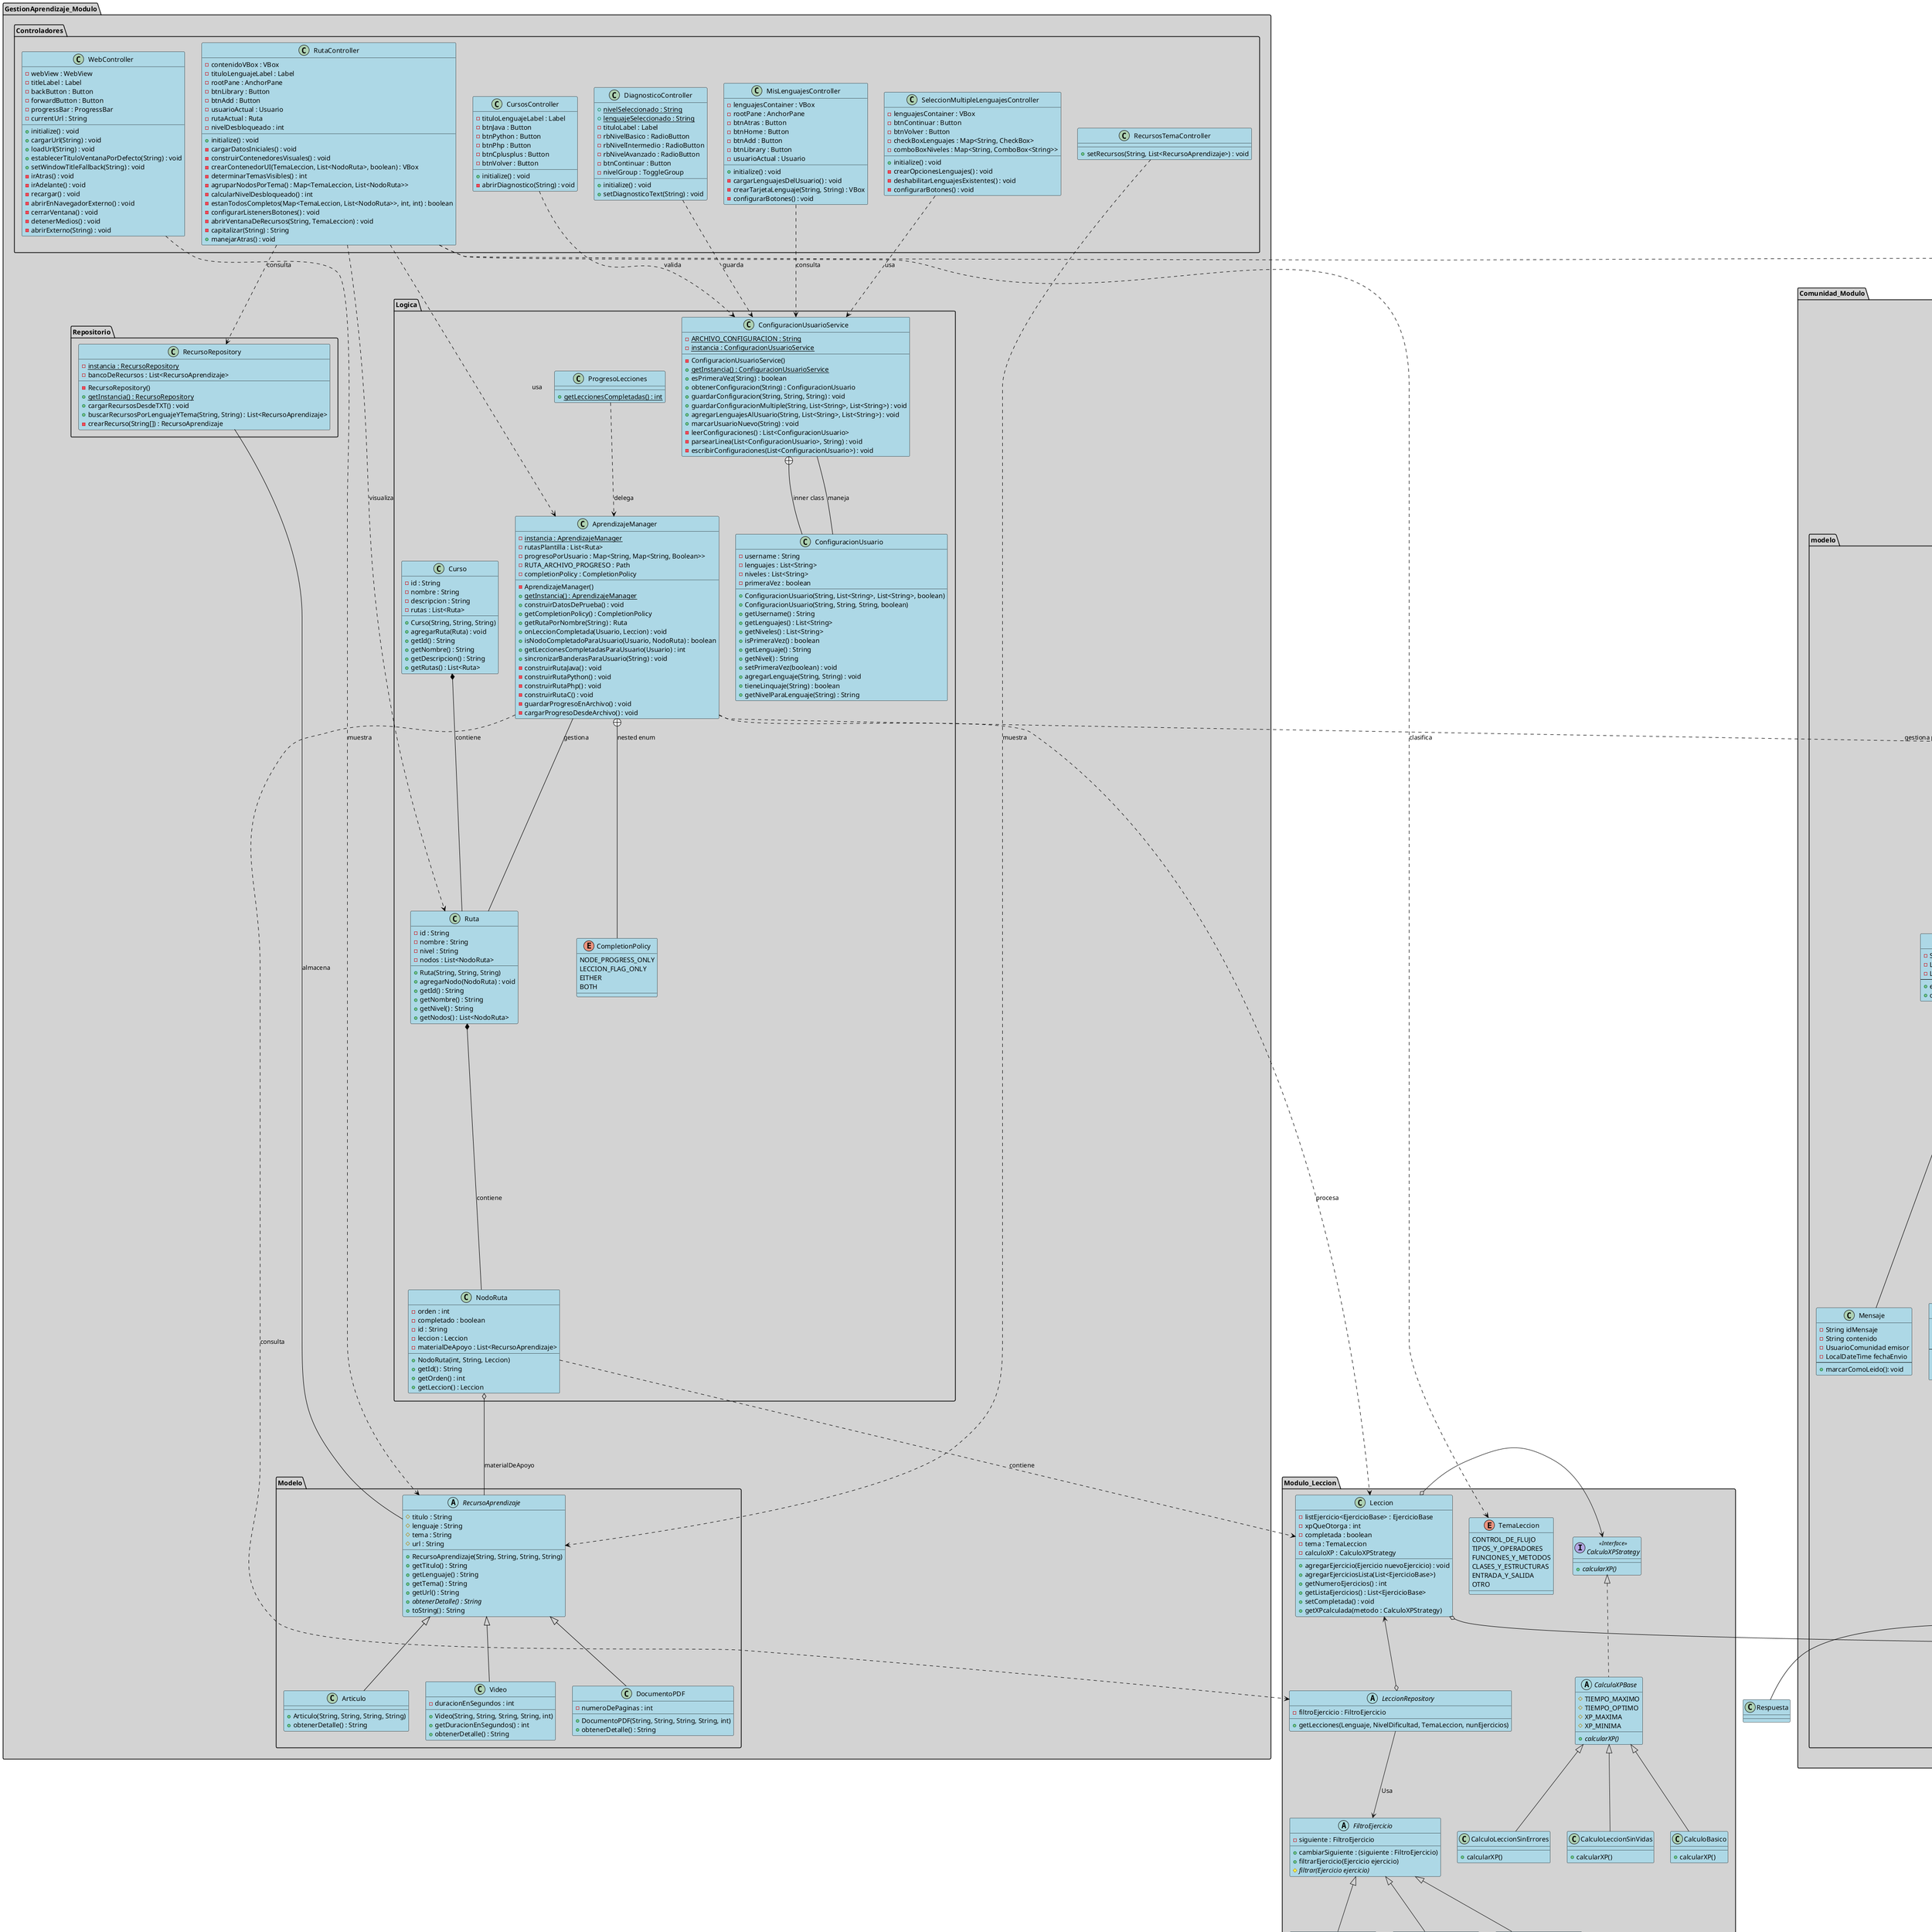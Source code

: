 @startuml
'https://plantuml.com/class-diagram

'Modulo de Ejercicio'
package "EjerciciosIteractivos_Modulo.Logic" {
    ' Interfaces
    interface EvaluadorRespuestas {
        + evaluarRespuestas(ArrayList<Respuesta>): ResultadoDeEvaluacion
    }

    interface Respuesta {
        + getRespuesta(): Object
    }

    ' Enums
    enum NivelDificultad {
        PRINCIPIANTE
        BASICO
        INTERMEDIO
        AVANZADO
        EXPERTO
        --
        + getDescripcion(): String
    }

    enum Lenguaje {
        JAVA
        PYTHON
        C
        PHP
    }

    ' Clases de Evaluación
    class ResultadoDeEvaluacion {
        - porcentajeDeAcerto: double
        --
        + ResultadoDeEvaluacion(porcentajeDeAcerto: double)
        + getPorcentajeDeAcerto(): double
    }

    class RespuestaString {
        - respuesta: String
        --
        + RespuestaString(respuesta: String)
        + getRespuesta(): Object
    }

    ' Clases de Ejercicios
    abstract class EjercicioBase {
        # instruccion: String
        # respuestasCorrectas: ArrayList<String>
        # nivelDificultad: NivelDificultad
        # lenguaje: Lenguaje
        # temaLeccion: TemaLeccion
        --
        + EjercicioBase(instruccion, respuestasCorrectas, nivelDificultad, lenguaje, temaLeccion)
        + getInstruccion(): String
        + getNivel(): NivelDificultad
        + getLenguaje(): Lenguaje
        + getTemaLeccion(): TemaLeccion
        + {abstract} evaluarRespuestas(ArrayList<Respuesta>): ResultadoDeEvaluacion
    }

    class EjercicioSeleccion {
        - opcionesDeSeleccion: ArrayList<String>
        --
        + getListOpciones(): ArrayList<String>
        + getOpcion(numOpcion: int): String
        + obtenerRespuestasCorrectas(): ArrayList<String>
        + evaluarRespuestas(ArrayList<Respuesta>): ResultadoDeEvaluacion
        + getLenguajeEjercicio(): String
    }

    class EjercicioSeleccionBuilder {
        - instruccion: String
        - opcionesDeSeleccion: ArrayList<String>
        - respuestasCorrectas: ArrayList<String>
        - nivelDificultad: NivelDificultad
        - lenguaje: Lenguaje
        - temaLeccion: TemaLeccion
        --
        + conInstruccion(instruccion: String): Builder
        + conOpcion(opcion: String): Builder
        + conOpciones(opciones: ArrayList<String>): Builder
        + conRespuestaCorrecta(respuestaCorrecta: String): Builder
        + conRespuestasCorrectas(respuestasCorrectas: ArrayList<String>): Builder
        + conNivel(nivelDificultad: NivelDificultad): Builder
        + conLenguaje(lenguaje: Lenguaje): Builder
        + conTema(temaLeccion: TemaLeccion): Builder
        + construir(): EjercicioSeleccion
    }

    class EjercicioCompletarCodigo {
        - codigoIncompleto: String
        - partesFaltantes: ArrayList<String>
        - respuestasEsperadas: ArrayList<String>
        - partesDelCodigoIncompleto: String
        --
        - generarPartesDelCodigo(codigoIncompleto: String, bandera: String): void
        + obtenerPartesDelCodigoIncompleto():ArrayList<String>
        + obtenerCodigoIncompleto(): String
        + obtenerPartesFaltantes(): ArrayList<String>
        + obtenerRespuestasEsperadas(): ArrayList<String>
        + obtenerNumeroPartesFaltantes(): int
        + getLenguajeEjercicio(): String
        + evaluarRespuestas(ArrayList<Respuesta>): ResultadoDeEvaluacion
    }

    class EjercicioCompletarCodigoBuilder {
        - instruccion: String
        - codigoIncompleto: String
        - partesFaltantes: ArrayList<String>
        - respuestasEsperadas: ArrayList<String>
        - nivelDificultad: NivelDificultad
        - lenguaje: Lenguaje
        - temaLeccion: TemaLeccion
        --
        + conInstruccion(instruccion: String): Builder
        + conCodigoIncompleto(codigoIncompleto: String): Builder
        + conParteFaltante(parteFaltante: String): Builder
        + conPartesFaltantes(partesFaltantes: ArrayList<String>): Builder
        + conRespuestaEsperada(respuestaEsperada: String): Builder
        + conRespuestasEsperadas(respuestasEsperadas: ArrayList<String>): Builder
        + conNivel(nivelDificultad: NivelDificultad): Builder
        + conLenguaje(lenguaje: Lenguaje): Builder
        + conTema(temaLeccion: TemaLeccion): Builder
        + construir(): EjercicioCompletarCodigo
    }

    class EjercicioEmparejar {
        - columnaIzquierda ArrayList<String>
        - columnaDerecha ArrayList<String>
        --
        + obtenerColumnaIzquierda():
        + obtenerColumnaDerecha():
        + obtenerNumeroParejas():
        + obtenerRespuestasCorrectas():
        + getLenguajeEjercicio(): String
        + evaluarRespuestas(ArrayList<Respuesta>): ResultadoDeEvaluacion
    }
    class EjercicioEmparejarBuilder{
        - instruccion: String
        - columnaIzquierda: ArrayList<String>
        - columnaDerecha: ArrayList<String>
        - respuestasCorrectas: ArrayList<String>
        - nivelDificultad: NivelDificultad
        - lenguaje: Lenguaje
        - temaLeccion: TemaLeccion
        --
        + conInstruccion(instruccion: String): Builder
        + conOpcionIzquierda(opcion: String): Builder
        + conOpcionesIzquierda(opciones: ArrayList<String>): Builder
        + conOpcionDerecha(opcion: String): Builder
        + conOpcionesDerecha(opciones: ArrayList<String>): Builder
        + conRespuestaCorrecta(respuestaCorrecta: String): Builder
        + conRespuestasCorrectas(respuestasCorrectas: ArrayList<String>): Builder
        + conNivel(nivelDificultad: NivelDificultad): Builder
        + conLenguaje(lenguaje: Lenguaje): Builder
        + conTema(temaLeccion: TemaLeccion): Builder
        + construir(): EjercicioEmparejar
    }




' Relaciones de Implementación (Dependencia)
EjercicioBase ..|> EvaluadorRespuestas
RespuestaString ..|> Respuesta

' Relaciones de Herencia (Dependencia)
EjercicioSeleccion --|> EjercicioBase
EjercicioCompletarCodigo --|> EjercicioBase
EjercicioEmparejar --|> EjercicioBase

' Relaciones de Composición (Composición fuerte - ciclo de vida compartido)
EjercicioBase --> NivelDificultad : "tiene"
EjercicioBase --> Lenguaje : "tiene"


' Relaciones de Asociación (Uso temporal)
EvaluadorRespuestas ..> Respuesta : "evalúa"
EvaluadorRespuestas ..> ResultadoDeEvaluacion : "retorna"

' Relaciones de Builder (Asociación de creación)
EjercicioSeleccionBuilder ..> EjercicioSeleccion : "construye"
EjercicioCompletarCodigoBuilder ..> EjercicioCompletarCodigo : "construye"
EjercicioEmparejarBuilder ..> EjercicioEmparejar : "construye"
}

'Mdulo Lecciones'

package Modulo_Leccion{

    class Leccion{
        - listEjercicio<EjercicioBase> : EjercicioBase
        - xpQueOtorga : int
        - completada : boolean
        - tema : TemaLeccion
        - calculoXP : CalculoXPStrategy
        + agregarEjercicio(Ejercicio nuevoEjercicio) : void
        + agregarEjerciciosLista(List<EjercicioBase>)
        + getNumeroEjercicios() : int
        + getListaEjercicios() : List<EjercicioBase>
        + setCompletada() : void
        + getXPcalculada(metodo : CalculoXPStrategy)
    }

    abstract class LeccionRepository{
    - filtroEjercicio : FiltroEjercicio
    + getLecciones(Lenguaje, NivelDificultad, TemaLeccion, nunEjercicios)
    }
    abstract class FiltroEjercicio{
    - siguiente : FiltroEjercicio
    + cambiarSiguiente : (siguiente : FiltroEjercicio)
    + filtrarEjercicio(Ejercicio ejercicio)
    # {abstract} filtrar(Ejercicio ejercicio)
    }


    enum TemaLeccion {
        CONTROL_DE_FLUJO
        TIPOS_Y_OPERADORES
        FUNCIONES_Y_METODOS
        CLASES_Y_ESTRUCTURAS
        ENTRADA_Y_SALIDA
        OTRO
    }

    interface CalculoXPStrategy <<Interface>>{
    + {abstract} calcularXP()
    }

    class CalculoBasico{
    + calcularXP()
    }
    class CalculoLeccionSinErrores{
    + calcularXP()
    }
    class CalculoLeccionSinVidas{

    + calcularXP()
    }


    class FiltroPorTema{
    + filtrar(Ejercicio ejercicio)
    }
    class FiltroPorDificultad{
    + filtrar(Ejercicio ejercicio)
    }

    class FiltroPorLenguaje{
    + filtrar(Ejercicio ejercicio)
    }

    abstract class CalculoXPBase{
        # TIEMPO_MAXIMO
        # TIEMPO_OPTIMO
        # XP_MAXIMA
        # XP_MINIMA
        + {abstract}calcularXP()
    }


      'Refactor
      CalculoXPBase ..U|> CalculoXPStrategy

    'Relaciones :
    LeccionRepository o--U> Leccion
    LeccionRepository --> FiltroEjercicio : "Usa"
    'Leccion --> TemaLeccion
    'Patron ChainOfResponsibility
    FiltroPorTema --U|> FiltroEjercicio
    FiltroPorDificultad --U|> FiltroEjercicio
    FiltroPorLenguaje --U|> FiltroEjercicio
    'Patron Strategy
    Leccion o--R> CalculoXPStrategy
    CalculoBasico --u|> CalculoXPBase
    CalculoLeccionSinErrores --u|> CalculoXPBase
    CalculoLeccionSinVidas --u|> CalculoXPBase

}

'Modulo Ruta'
skinparam class {
    BackgroundColor lightblue
    BorderColor black
    ArrowColor black
}
skinparam package {
    BackgroundColor lightgray
    BorderColor black
}

package "GestionAprendizaje_Modulo.Modelo" {
    abstract class RecursoAprendizaje {
        # titulo : String
        # lenguaje : String
        # tema : String
        # url : String
        + RecursoAprendizaje(String, String, String, String)
        + getTitulo() : String
        + getLenguaje() : String
        + getTema() : String
        + getUrl() : String
        + {abstract} obtenerDetalle() : String
        + toString() : String
    }

    class Video {
        - duracionEnSegundos : int
        + Video(String, String, String, String, int)
        + getDuracionEnSegundos() : int
        + obtenerDetalle() : String
    }

    class DocumentoPDF {
        - numeroDePaginas : int
        + DocumentoPDF(String, String, String, String, int)
        + obtenerDetalle() : String
    }

    class Articulo {
        + Articulo(String, String, String, String)
        + obtenerDetalle() : String
    }
}

package "GestionAprendizaje_Modulo.Repositorio" {
    class RecursoRepository {
        - {static} instancia : RecursoRepository
        - bancoDeRecursos : List<RecursoAprendizaje>
        - RecursoRepository()
        + {static} getInstancia() : RecursoRepository
        + cargarRecursosDesdeTXT() : void
        + buscarRecursosPorLenguajeYTema(String, String) : List<RecursoAprendizaje>
        - crearRecurso(String[]) : RecursoAprendizaje
    }
}

package "GestionAprendizaje_Modulo.Logica" {
    class Curso {
        - id : String
        - nombre : String
        - descripcion : String
        - rutas : List<Ruta>
        + Curso(String, String, String)
        + agregarRuta(Ruta) : void
        + getId() : String
        + getNombre() : String
        + getDescripcion() : String
        + getRutas() : List<Ruta>
    }

    class Ruta {
        - id : String
        - nombre : String
        - nivel : String
        - nodos : List<NodoRuta>
        + Ruta(String, String, String)
        + agregarNodo(NodoRuta) : void
        + getId() : String
        + getNombre() : String
        + getNivel() : String
        + getNodos() : List<NodoRuta>
    }

    class NodoRuta {
        - orden : int
        - completado : boolean
        - id : String
        - leccion : Leccion
        - materialDeApoyo : List<RecursoAprendizaje>
        + NodoRuta(int, String, Leccion)
        + getId() : String
        + getOrden() : int
        + getLeccion() : Leccion
    }

    class AprendizajeManager {
        - {static} instancia : AprendizajeManager
        - rutasPlantilla : List<Ruta>
        - progresoPorUsuario : Map<String, Map<String, Boolean>>
        - RUTA_ARCHIVO_PROGRESO : Path
        - completionPolicy : CompletionPolicy
        - AprendizajeManager()
        + {static} getInstancia() : AprendizajeManager
        + construirDatosDePrueba() : void
        + getCompletionPolicy() : CompletionPolicy
        + getRutaPorNombre(String) : Ruta
        + onLeccionCompletada(Usuario, Leccion) : void
        + isNodoCompletadoParaUsuario(Usuario, NodoRuta) : boolean
        + getLeccionesCompletadasParaUsuario(Usuario) : int
        + sincronizarBanderasParaUsuario(String) : void
        - construirRutaJava() : void
        - construirRutaPython() : void
        - construirRutaPhp() : void
        - construirRutaC() : void
        - guardarProgresoEnArchivo() : void
        - cargarProgresoDesdeArchivo() : void
    }

    enum CompletionPolicy {
        NODE_PROGRESS_ONLY
        LECCION_FLAG_ONLY
        EITHER
        BOTH
    }

    class ProgresoLecciones {
        + {static} getLeccionesCompletadas() : int
    }

    class ConfiguracionUsuarioService {
        - {static} ARCHIVO_CONFIGURACION : String
        - {static} instancia : ConfiguracionUsuarioService
        - ConfiguracionUsuarioService()
        + {static} getInstancia() : ConfiguracionUsuarioService
        + esPrimeraVez(String) : boolean
        + obtenerConfiguracion(String) : ConfiguracionUsuario
        + guardarConfiguracion(String, String, String) : void
        + guardarConfiguracionMultiple(String, List<String>, List<String>) : void
        + agregarLenguajesAlUsuario(String, List<String>, List<String>) : void
        + marcarUsuarioNuevo(String) : void
        - leerConfiguraciones() : List<ConfiguracionUsuario>
        - parsearLinea(List<ConfiguracionUsuario>, String) : void
        - escribirConfiguraciones(List<ConfiguracionUsuario>) : void
    }

    class ConfiguracionUsuario {
        - username : String
        - lenguajes : List<String>
        - niveles : List<String>
        - primeraVez : boolean
        + ConfiguracionUsuario(String, List<String>, List<String>, boolean)
        + ConfiguracionUsuario(String, String, String, boolean)
        + getUsername() : String
        + getLenguajes() : List<String>
        + getNiveles() : List<String>
        + isPrimeraVez() : boolean
        + getLenguaje() : String
        + getNivel() : String
        + setPrimeraVez(boolean) : void
        + agregarLenguaje(String, String) : void
        + tieneLinquaje(String) : boolean
        + getNivelParaLenguaje(String) : String
    }
}

package "GestionAprendizaje_Modulo.Controladores" {
    class RutaController {
        - contenidoVBox : VBox
        - tituloLenguajeLabel : Label
        - rootPane : AnchorPane
        - btnLibrary : Button
        - btnAdd : Button
        - usuarioActual : Usuario
        - rutaActual : Ruta
        - nivelDesbloqueado : int
        + initialize() : void
        - cargarDatosIniciales() : void
        - construirContenedoresVisuales() : void
        - crearContenedorUI(TemaLeccion, List<NodoRuta>, boolean) : VBox
        - determinarTemasVisibles() : int
        - agruparNodosPorTema() : Map<TemaLeccion, List<NodoRuta>>
        - calcularNivelDesbloqueado() : int
        - estanTodosCompletos(Map<TemaLeccion, List<NodoRuta>>, int, int) : boolean
        - configurarListenersBotones() : void
        - abrirVentanaDeRecursos(String, TemaLeccion) : void
        - capitalizar(String) : String
        + manejarAtras() : void
    }

    class DiagnosticoController {
        + {static} nivelSeleccionado : String
        + {static} lenguajeSeleccionado : String
        - tituloLabel : Label
        - rbNivelBasico : RadioButton
        - rbNivelIntermedio : RadioButton
        - rbNivelAvanzado : RadioButton
        - btnContinuar : Button
        - nivelGroup : ToggleGroup
        + initialize() : void
        + setDiagnosticoText(String) : void
    }

    class MisLenguajesController {
        - lenguajesContainer : VBox
        - rootPane : AnchorPane
        - btnAtras : Button
        - btnHome : Button
        - btnAdd : Button
        - btnLibrary : Button
        - usuarioActual : Usuario
        + initialize() : void
        - cargarLenguajesDelUsuario() : void
        - crearTarjetaLenguaje(String, String) : VBox
        - configurarBotones() : void
    }

    class SeleccionMultipleLenguajesController {
        - lenguajesContainer : VBox
        - btnContinuar : Button
        - btnVolver : Button
        - checkBoxLenguajes : Map<String, CheckBox>
        - comboBoxNiveles : Map<String, ComboBox<String>>
        + initialize() : void
        - crearOpcionesLenguajes() : void
        - deshabilitarLenguajesExistentes() : void
        - configurarBotones() : void
    }

    class WebController {
        - webView : WebView
        - titleLabel : Label
        - backButton : Button
        - forwardButton : Button
        - progressBar : ProgressBar
        - currentUrl : String
        + initialize() : void
        + cargarUrl(String) : void
        + loadUrl(String) : void
        + establecerTituloVentanaPorDefecto(String) : void
        + setWindowTitleFallback(String) : void
        - irAtras() : void
        - irAdelante() : void
        - recargar() : void
        - abrirEnNavegadorExterno() : void
        - cerrarVentana() : void
        - detenerMedios() : void
        - abrirExterno(String) : void
    }

    class CursosController {
        - tituloLenguajeLabel : Label
        - btnJava : Button
        - btnPython : Button
        - btnPhp : Button
        - btnCplusplus : Button
        - btnVolver : Button
        + initialize() : void
        - abrirDiagnostico(String) : void
    }

    class RecursosTemaController {
        + setRecursos(String, List<RecursoAprendizaje>) : void
    }
}

' Relaciones de Herencia
RecursoAprendizaje <|-- Video
RecursoAprendizaje <|-- DocumentoPDF
RecursoAprendizaje <|-- Articulo

' Composición y Agregación
Curso *-- Ruta : contiene
Ruta *-- NodoRuta : contiene
NodoRuta o-- RecursoAprendizaje : materialDeApoyo

' Clase anidada (inner class)
ConfiguracionUsuarioService +-- ConfiguracionUsuario : inner class

' Enum anidado
AprendizajeManager +-- CompletionPolicy : nested enum

' Dependencias y Asociaciones principales
AprendizajeManager -- Ruta : gestiona
RecursoRepository -- RecursoAprendizaje : almacena
ConfiguracionUsuarioService -- ConfiguracionUsuario : maneja

' Controladores y sus dependencias
RutaController ..> AprendizajeManager : usa
RutaController ..> RecursoRepository : consulta
RutaController ..> Ruta : visualiza
DiagnosticoController ..> ConfiguracionUsuarioService : guarda
MisLenguajesController ..> ConfiguracionUsuarioService : consulta
SeleccionMultipleLenguajesController ..> ConfiguracionUsuarioService : usa
WebController ..> RecursoAprendizaje : muestra
CursosController ..> ConfiguracionUsuarioService : valida
RecursosTemaController ..> RecursoAprendizaje : muestra

' Referencias a clases externas (solo menciones, sin paquete)
ProgresoLecciones ..> AprendizajeManager : delega

AprendizajeManager ..> "Leccion" : procesa
AprendizajeManager ..> "LeccionRepository" : consulta
NodoRuta ..> "Leccion" : contiene
RutaController ..> "TemaLeccion" : clasifica



'Modulo Comunidad'
package "Comunidad_Modulo" {

    package "modelo" {

        class Comunidad {
            - String idComunidad
            - String nombre
            - String descripcion
            - ForoGeneral foroGeneral
            - List<ChatPrivado> chatsPrivados
            - List<UsuarioComunidad> usuariosMiembros
            - List<UsuarioComunidad> usuariosConectados
            - IModerador moderador
            --
            + unirUsuario(UsuarioComunidad): void
            + conectarUsuario(UsuarioComunidad): void
            + iniciarChatPrivado(List<UsuarioComunidad>): ChatPrivado
            + obtenerEstadisticas(): String
        }

        class ForoGeneral {
            - List<GrupoDiscusion> gruposDiscusion
            - List<GrupoCompartir> gruposCompartir
            --
            + crearGrupoDiscusion(String, NivelProgramacion, TipoTema): GrupoDiscusion
            + crearGrupoCompartir(String, NivelProgramacion, TipoTema): GrupoCompartir
            + buscarGruposDiscusionRecomendados(UsuarioComunidad): List<GrupoDiscusion>
        }

        class GrupoDiscusion {
            - String idGrupo
            - String titulo
            - NivelProgramacion nivelProgramacion
            - TipoTema tipoTema
            - List<UsuarioComunidad> miembros
            - List<HiloDiscusion> hilos
            --
            + unirseGrupo(UsuarioComunidad): void
            + esApropiado(UsuarioComunidad): boolean
        }

        class GrupoCompartir {
            - String idGrupo
            - String titulo
            - NivelProgramacion nivelProgramacion
            - TipoTema tipoTema
            - List<UsuarioComunidad> miembros
            - List<Solucion> soluciones
            --
            + compartirSolucion(Solucion): void
            + unirseGrupo(UsuarioComunidad): void
        }

        class HiloDiscusion {
            - String idHilo
            - String titulo
            - String problema
            - UsuarioComunidad autor
            - EstadoHilo estado
            - List<Respuesta> respuestas
            --
            + responder(String, UsuarioComunidad): void
            + votar(UsuarioComunidad, int): void
            + marcarResuelto(): void
        }

        class Respuesta {
            - String idRespuesta
            - String contenido
            - UsuarioComunidad autor
            - Map<String, Integer> votosUsuarios
            --
            + votar(UsuarioComunidad, int): void
            + marcarComoSolucion(): void
        }

        class ChatPrivado {
            - String idChat
            - List<UsuarioComunidad> participantes
            - List<Mensaje> mensajes
            --
            + enviarMensaje(String, UsuarioComunidad): void
            + obtenerHistorial(): List<Mensaje>
        }

        class Mensaje {
            - String idMensaje
            - String contenido
            - UsuarioComunidad emisor
            - LocalDateTime fechaEnvio
            --
            + marcarComoLeido(): void
        }

        class Solucion {
            - String idSolucion
            - String titulo
            - String contenido
            - UsuarioComunidad autor
            - TipoSolucion tipoSolucion
            - List<Comentario> comentarios
            --
            + votar(UsuarioComunidad, int): void
            + comentar(String, UsuarioComunidad): void
        }

        class Comentario {
            - String idComentario
            - String contenido
            - UsuarioComunidad autor
            --
            + votar(UsuarioComunidad, int): void
        }

        interface IModerador {
            + getNombre(): String
            + getUsername(): String
            + asignarComunidad(Comunidad): void
            + usuarioEstaSancionado(UsuarioComunidad): boolean
            + getSancionActiva(UsuarioComunidad): SancionUsuario
        }

        class ModeradorManual {
            - String nombre
            - String username
            --
            + cerrarHilo(HiloDiscusion): void
            + aplicarSancionManual(UsuarioComunidad, String, int): SancionUsuario
            + expulsarUsuarioDeComunidad(UsuarioComunidad, Comunidad): void
        }

        class ModeradorAutomatico {
            - String nombre
            - boolean filtroActivado
            - int nivelStricto
            --
            + moderarMensajeAutomatico(String, UsuarioComunidad): boolean
            + aplicarSancionAutomatica(UsuarioComunidad, String): SancionUsuario
            + setNivelStricto(int): void
        }

        class SancionUsuario {
            - String idSancion
            - UsuarioComunidad usuario
            - String razon
            - LocalDateTime fechaInicio
            - LocalDateTime fechaFin
            - boolean activa
            --
            + estaActiva(): boolean
            + levantarSancion(): void
        }
    }

    package "enums" {
        enum TipoTema {
            SINTAXIS
            POO
            ESTRUCTURAS_DATOS
            ALGORITMOS
            EXCEPCIONES
            FRAMEWORKS
        }

        enum EstadoHilo {
            ABIERTO
            CERRADO
            RESUELTO
        }

        enum TipoSolucion {
            CODIGO
            IMAGEN
            TEXTO
        }
    }

    package "servicios" {
        class PersistenciaService {
            --
            + guardarComunidades(List<Comunidad>): void
            + cargarComunidades(): List<Comunidad>
            + guardarChats(List<ChatPrivado>): void
            + cargarChats(): List<ChatPrivado>
        }
    }

    package "controladores" {
        class ContextoSistema <<Singleton>> {
            - static ContextoSistema instancia
            - List<Comunidad> comunidades
            - Comunidad comunidadActual
            - UsuarioComunidad usuarioActivo
            --
            - ContextoSistema()
            + getInstance(): ContextoSistema {static}
            + crearComunidad(String, String): Comunidad
            + obtenerComunidades(): List<Comunidad>
            + setUsuarioActivo(UsuarioComunidad): void
            + setComunidadActual(Comunidad): void
        }
    }


}

' === RELACIONES PRINCIPALES (SIMPLIFICADAS) ===
Comunidad *-- ForoGeneral
Comunidad --> ChatPrivado

Comunidad --> IModerador

ForoGeneral --> GrupoDiscusion
ForoGeneral --> GrupoCompartir

GrupoDiscusion *-- HiloDiscusion
GrupoCompartir --> Solucion

HiloDiscusion *-- Respuesta
ChatPrivado *-- Mensaje

Solucion --> Comentario

' === RELACIONES DE MODERACIÓN ===
IModerador <|.. ModeradorManual : "implementa"
IModerador <|.. ModeradorAutomatico : "implementa"
ModeradorAutomatico --> SancionUsuario : "gestiona"
ModeradorManual --> SancionUsuario : "gestiona"

' === RELACIONES CON ENUMS ===
GrupoDiscusion --> TipoTema

GrupoCompartir --> TipoTema

HiloDiscusion --> EstadoHilo
Solucion --> TipoSolucion

' === RELACIONES DE SERVICIOS ===
ContextoSistema --> Comunidad

ContextoSistema --> ContextoSistema
PersistenciaService --> Comunidad

'Modulo Gamificación'


package Conexiones{
    class LeccionesCompletadas{
    -ran: Ranking
    -usr: SesionManager
    -progresoActual: ProgresoEstudiante
    + LeccionesCompletadas()
    +set(cantidad:int)
    +aumentarXp(cantidad:int)
    }
}
package "Gamificacion_Modulo" {

    class Logro {
        - nombre : String
        - descripcion : String
        - logrosDisponibles : List<Logro>
        - inicializado : Boolean
        + Logro(nombre: String, descripcion: String)
        + getLogrosDisponibles()
        + agregarLogro(logro: Logro)):void
        + inicializarLogro() : void
    }

    abstract class Desafio {
        - puntosRecompensa : Integer
        - estaActivo : Boolean
        - logrosDisponibles : List<Logro>
        - fechaInicio : LocalDateTime
        - fechaFin : LocalDateTime
        - leccionesCompletadas : int
        - meta : Integer
        - desafiosDisponibles : List<Desafio>

        + Desafio(logros: List<Logro>, recompensa:int, meta:int)
        + activar() : void
        + desactivar() : void
        + verificarComplecion(estudiante: ProgresoEstudiante) : Boolean
        + desbloquearLogro(logro: Logro, estudiante: ProgresoEstudiante) : Boolean
        + completarDesafio(estudiante: ProgresoEstudiante) : void
        + actualizarAvance(cantidad:int)
        + estaCompletado() : Boolean
        + agregarDesafio(desafio: Desafio) : void
        + getAvanceDesafio()
    }

    class DesafioSemanal {

        + DesafioSemanal(metaSemanal: Integer, logros: List<Logro>)
        + DesafioSemanal(desafio: Desafio)
        + activar()
    }

    class DesafioMensual {

        + DesafioMensual(objetivoMensual: Integer, logros: List<Logro>)
        + DesafioMensual(desafio: Desafio)
        + activar()
    }

    class ProgresoEstudiante {
        - usuario : Usuario
        - logrosDesbloqueados : List<Logro>
        - puntosTotal : Integer
        - desafiosCompletados : Integer
        - desafiosActivos : Lista<Desafio>
        + ProgresoUsuario (usuario: Usuario)
        + actualizarLogro(logro: Logro)
        + verificarDesafios()
        + actualizarDesafios(desafio: Desafio)
        + actualizarProgreso(desafio: Desafio) : void
        + getProgresoUsuarioLogueado()
        + sumarPuntos(puntos: Integer)
    }

    class Ranking {
        - rankingGeneral : List<ProgresoEstudiante>
        -INSTANCE
        - Ranking()
        + getInstance() : Ranking
        + getTotalProgreso()
        + actualizarRanking(estudiante: ProgresoEstudiante) : void
        + obtenerRankingGeneral() : List<ProgresoEstudiante>
        + calcularPosicion(estudiante: ProgresoEstudiante) : Integer
    }
    Ranking ->Ranking: getInstance()
    ' Relaciones de Herencia
    Desafio <|-- DesafioSemanal
    Desafio <|-- DesafioMensual

    ' Relaciones de Composición



    ' Relaciones de Dependencia
    Logro <.. ProgresoEstudiante
    Desafio <. ProgresoEstudiante : "completarDesafio()"
    Ranking --> ProgresoEstudiante : "actualizarRanking()"
    Desafio -> Logro

}

'Modulo Usuario
package "Modulo_Usuario.Clases" {

  abstract class UsuarioBase {
    - username : String
    - password : String
    --
    + UsuarioBase()
    + UsuarioBase(username:String, password:String)
    + getUsername() : String
    + setUsername(username:String) : void
    + getPassword() : String
    + setPassword(password:String) : void
  }

  class Usuario  {
    - nombre : String
    - email : String
    - xp : int
    - vidas : int
    - rol : Roles
    - cursoActual : Object
    - {static} ARCHIVO_USUARIOS : String
    --
    + Usuario()
    + Usuario(username:String, password:String)
    + Usuario(username:String, password:String, nombre:String, email:String)
    + Usuario(username:String, password:String, nombre:String, email:String, xp:int)
    + Usuario(username:String, password:String, nombre:String, email:String, xp:int, rol:Roles)
    --
    + getXp() : int
    + setXp(xp:int) : void
    + getVidas() : int
    + getVidasSincronizadas() : int
    + setVidas(vidas:int) : void
    + setVidasYGuardar(vidas:int) : void
    + getRol() : Roles
    + setRol(rol:Roles) : void
    --
    + agregarXP(puntos:int) : void
    + quitarXP(puntos:int) : void
    + agregarVida() : void
    + quitarVida() : boolean
    + tieneVidas() : boolean
    + resetearVidas() : void
    + resetearVidas(vidasNuevas:int) : void
    + sincronizarVidasDesdeArchivo() : void
    + recargarDatosDesdeArchivo() : void
    + getNivel() : int
    + getProgresoInfo() : String
    --
    + setCurso(curso:Object) : void
    + getCurso() : Object
    + tieneCurso() : boolean
    + removerCurso() : void
    --
    + getNombre() : String
    + setNombre(nombre:String) : void
    + getEmail() : String
    + setEmail(email:String) : void
    + toString() : String
    --
    {static} + fromString(linea:String) : Usuario
    --
    - guardarCambiosEnArchivo() : void
  }

  class UsuarioComunidad {
    - idUsuario : String
    - nivel : Nivel
    - reputacion : Integer
    - amigos : List<Usuario>
    --
    + UsuarioComunidad()
    + UsuarioComunidad(username:String, password:String, nombre:String, email:String)
    + UsuarioComunidad(username:String, password:String, nombre:String, email:String, idUsuario:String, nivel:Nivel, reputacion:Integer)
    --
    + getIdUsuario() : String
    + setIdUsuario(idUsuario:String) : void
    + getNivel() : Nivel
    + setNivel(nivel:Nivel) : void
    + getReputacion() : Integer
    + setReputacion(reputacion:Integer) : void
    + getAmigos() : List<Usuario>
    + setAmigos(amigos:List<Usuario>) : void
    --
    + agregarAmigo(amigo:Usuario) : void
    + eliminarAmigo(amigo:Usuario) : void
    + incrementarReputacion(puntos:int) : void
    + decrementarReputacion(puntos:int) : void
    + toString() : String
  }

  enum Roles {
    USUARIO
    ADMINISTRADOR
  }

  enum Nivel {
    PRINCIPIANTE
    INTERMEDIO
    AVANZADO
    EXPERTO
    --
    + getDescripcion() : String
    + toString() : String
    {static} + fromDescripcion(descripcion:String) : Nivel
  }

}
package Conexion{
  class SesionManager <<external>> {
    {static} + getInstancia() : SesionManager
    + iniciarSesion(usuario:Modulo_Usuario.Clases.Usuario) : void
    + getUsuarioAutenticado() : Modulo_Usuario.Clases.Usuario
  }

  class LeccionesCompletadas <<external>> {
    {static} + aumentarXP(puntos:int) : void
  }
}

' Relaciones de herencia
UsuarioBase <|-- Usuario
Usuario <|-- UsuarioComunidad

' Asociaciones y dependencias
UsuarioComunidad "0..*" o-- "amigos" Usuario
Usuario --> Roles
Modulo_Usuario.Clases.UsuarioComunidad --> Nivel
Usuario ..> Conexion.LeccionesCompletadas : usa
ProgresoEstudiante *-- Modulo_Usuario.Clases.Usuario : "contiene"
RutaController ..> "Usuario" : obtiene datos
AprendizajeManager ..> "Usuario" : gestiona progreso

Comunidad --> UsuarioComunidad
ContextoSistema --> UsuarioComunidad
GrupoDiscusion --> Nivel
GrupoCompartir --> Nivel

Modulo_Leccion.Leccion o--> EjerciciosIteractivos_Modulo.Logic.EjercicioBase
Conexion.LeccionesCompletadas -> Desafio
@enduml